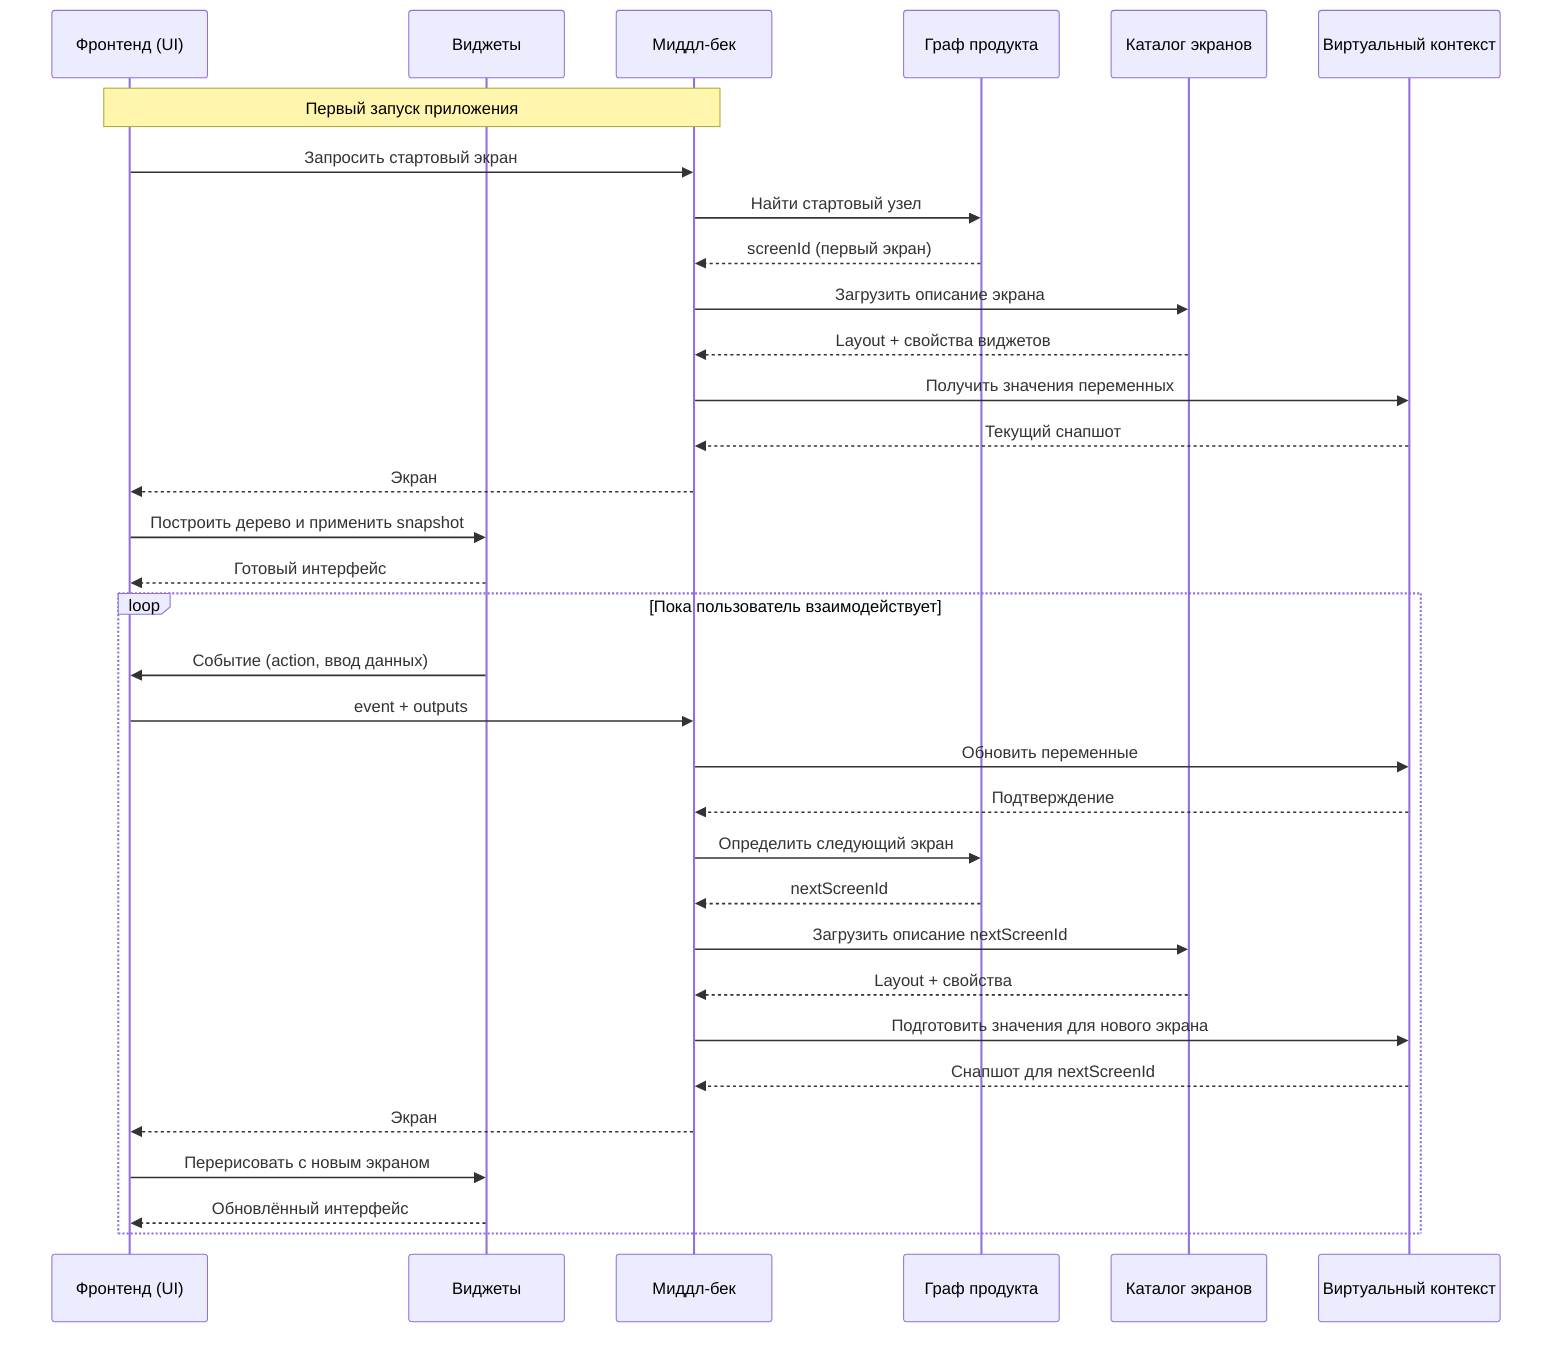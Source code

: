 sequenceDiagram
    participant UI as Фронтенд (UI)
    participant Widgets as Виджеты
    participant MiddleBack as Миддл-бек
    participant Graph as Граф продукта
    participant Screens as Каталог экранов
    participant Context as Виртуальный контекст

    Note over UI,MiddleBack: Первый запуск приложения
    UI->>MiddleBack: Запросить стартовый экран
    MiddleBack->>Graph: Найти стартовый узел
    Graph-->>MiddleBack: screenId (первый экран)
    MiddleBack->>Screens: Загрузить описание экрана
    Screens-->>MiddleBack: Layout + свойства виджетов
    MiddleBack->>Context: Получить значения переменных
    Context-->>MiddleBack: Текущий снапшот
    MiddleBack-->>UI: Экран #1 + contextSnapshot

    UI->>Widgets: Построить дерево и применить snapshot
    Widgets-->>UI: Готовый интерфейс

    loop Пока пользователь взаимодействует
        Widgets->>UI: Событие (action, ввод данных)
        UI->>MiddleBack: event + outputs
        MiddleBack->>Context: Обновить переменные
        Context-->>MiddleBack: Подтверждение
        MiddleBack->>Graph: Определить следующий экран
        Graph-->>MiddleBack: nextScreenId
        MiddleBack->>Screens: Загрузить описание nextScreenId
        Screens-->>MiddleBack: Layout + свойства
        MiddleBack->>Context: Подготовить значения для нового экрана
        Context-->>MiddleBack: Снапшот для nextScreenId
        MiddleBack-->>UI: Экран #N + contextSnapshot
        UI->>Widgets: Перерисовать с новым экраном
        Widgets-->>UI: Обновлённый интерфейс
    end